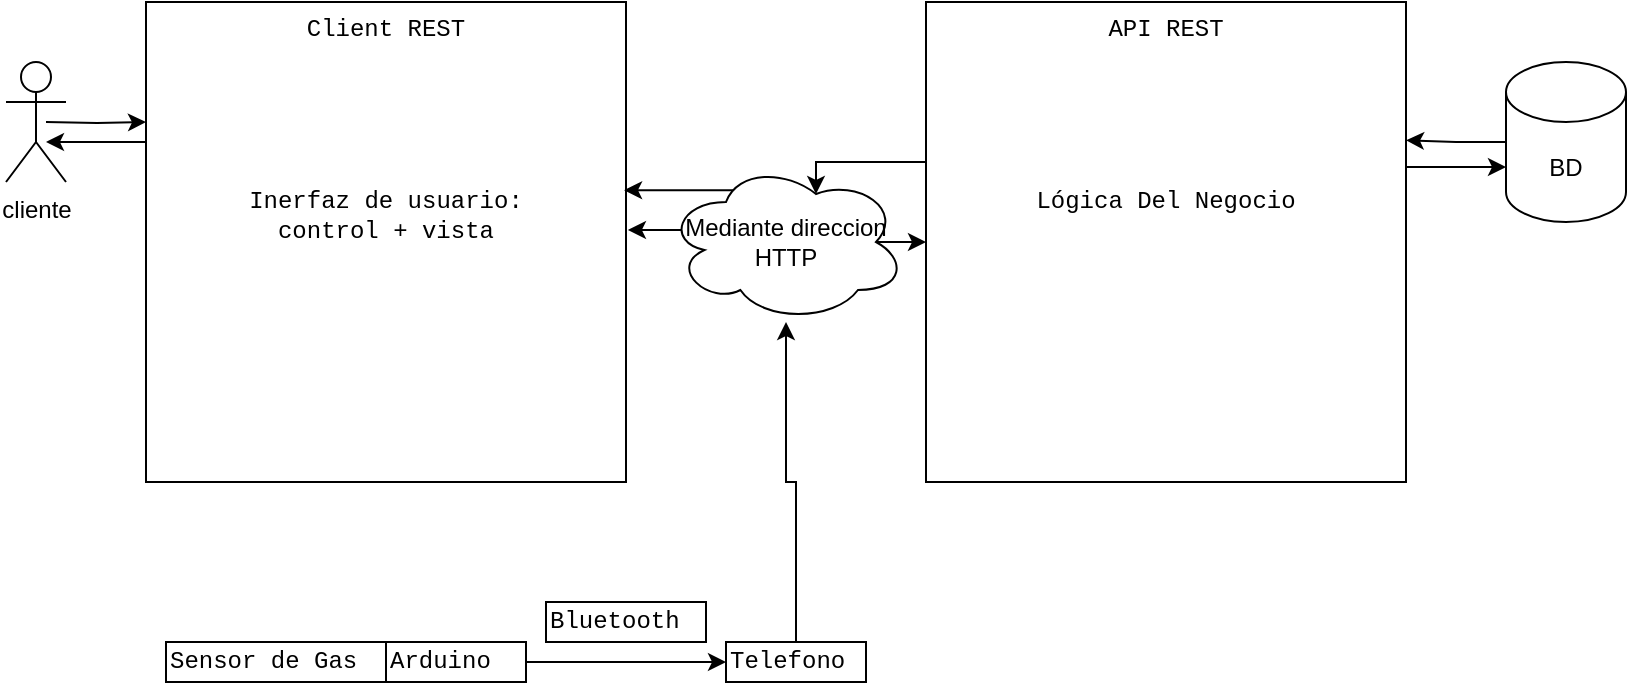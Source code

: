 <mxfile version="15.2.7" type="device"><diagram id="WvUj5c821sfe0WN2IjaG" name="Pàgina-1"><mxGraphModel dx="1422" dy="822" grid="1" gridSize="10" guides="1" tooltips="1" connect="1" arrows="1" fold="1" page="1" pageScale="1" pageWidth="827" pageHeight="1169" math="0" shadow="0"><root><mxCell id="0"/><mxCell id="1" parent="0"/><mxCell id="uwL-fPap4KWdC1XefgwC-17" style="edgeStyle=orthogonalEdgeStyle;rounded=0;orthogonalLoop=1;jettySize=auto;html=1;" edge="1" parent="1" source="uwL-fPap4KWdC1XefgwC-1"><mxGeometry relative="1" as="geometry"><mxPoint x="80" y="770" as="targetPoint"/><Array as="points"><mxPoint x="120" y="770"/><mxPoint x="120" y="770"/></Array></mxGeometry></mxCell><mxCell id="uwL-fPap4KWdC1XefgwC-1" value="Client REST&lt;br&gt;&lt;br&gt;&lt;br&gt;&lt;br&gt;&lt;br&gt;&lt;br&gt;Inerfaz de usuario:&lt;br&gt;control + vista" style="whiteSpace=wrap;html=1;aspect=fixed;fontFamily=Courier New;align=center;verticalAlign=top;" vertex="1" parent="1"><mxGeometry x="130" y="700" width="240" height="240" as="geometry"/></mxCell><mxCell id="uwL-fPap4KWdC1XefgwC-16" style="edgeStyle=orthogonalEdgeStyle;rounded=0;orthogonalLoop=1;jettySize=auto;html=1;entryX=0;entryY=0.25;entryDx=0;entryDy=0;" edge="1" parent="1" target="uwL-fPap4KWdC1XefgwC-1"><mxGeometry relative="1" as="geometry"><mxPoint x="80" y="760" as="sourcePoint"/></mxGeometry></mxCell><mxCell id="uwL-fPap4KWdC1XefgwC-2" value="cliente" style="shape=umlActor;verticalLabelPosition=bottom;verticalAlign=top;html=1;outlineConnect=0;" vertex="1" parent="1"><mxGeometry x="60" y="730" width="30" height="60" as="geometry"/></mxCell><mxCell id="uwL-fPap4KWdC1XefgwC-3" value="Sensor de Gas" style="rounded=0;whiteSpace=wrap;html=1;autosize=1;fontFamily=Courier New;align=left;" vertex="1" parent="1"><mxGeometry x="140" y="1020" width="110" height="20" as="geometry"/></mxCell><mxCell id="uwL-fPap4KWdC1XefgwC-4" style="edgeStyle=orthogonalEdgeStyle;rounded=0;orthogonalLoop=1;jettySize=auto;html=1;exitX=1;exitY=0.5;exitDx=0;exitDy=0;entryX=0;entryY=0.5;entryDx=0;entryDy=0;" edge="1" parent="1" source="uwL-fPap4KWdC1XefgwC-5" target="uwL-fPap4KWdC1XefgwC-7"><mxGeometry relative="1" as="geometry"/></mxCell><mxCell id="uwL-fPap4KWdC1XefgwC-5" value="Arduino" style="rounded=0;whiteSpace=wrap;html=1;autosize=1;fontFamily=Courier New;align=left;" vertex="1" parent="1"><mxGeometry x="250" y="1020" width="70" height="20" as="geometry"/></mxCell><mxCell id="uwL-fPap4KWdC1XefgwC-6" style="edgeStyle=orthogonalEdgeStyle;rounded=0;orthogonalLoop=1;jettySize=auto;html=1;" edge="1" parent="1" source="uwL-fPap4KWdC1XefgwC-7" target="uwL-fPap4KWdC1XefgwC-9"><mxGeometry relative="1" as="geometry"/></mxCell><mxCell id="uwL-fPap4KWdC1XefgwC-7" value="Telefono" style="rounded=0;whiteSpace=wrap;html=1;autosize=1;fontFamily=Courier New;align=left;" vertex="1" parent="1"><mxGeometry x="420" y="1020" width="70" height="20" as="geometry"/></mxCell><mxCell id="uwL-fPap4KWdC1XefgwC-8" value="Bluetooth" style="rounded=0;whiteSpace=wrap;html=1;autosize=1;fontFamily=Courier New;align=left;" vertex="1" parent="1"><mxGeometry x="330" y="1000" width="80" height="20" as="geometry"/></mxCell><mxCell id="uwL-fPap4KWdC1XefgwC-11" style="edgeStyle=orthogonalEdgeStyle;rounded=0;orthogonalLoop=1;jettySize=auto;html=1;exitX=0.07;exitY=0.4;exitDx=0;exitDy=0;exitPerimeter=0;entryX=1.004;entryY=0.475;entryDx=0;entryDy=0;entryPerimeter=0;" edge="1" parent="1" source="uwL-fPap4KWdC1XefgwC-9" target="uwL-fPap4KWdC1XefgwC-1"><mxGeometry relative="1" as="geometry"><Array as="points"><mxPoint x="398" y="814"/></Array></mxGeometry></mxCell><mxCell id="uwL-fPap4KWdC1XefgwC-12" style="edgeStyle=orthogonalEdgeStyle;rounded=0;orthogonalLoop=1;jettySize=auto;html=1;exitX=0.875;exitY=0.5;exitDx=0;exitDy=0;exitPerimeter=0;entryX=0;entryY=0.5;entryDx=0;entryDy=0;" edge="1" parent="1" source="uwL-fPap4KWdC1XefgwC-9" target="uwL-fPap4KWdC1XefgwC-10"><mxGeometry relative="1" as="geometry"/></mxCell><mxCell id="uwL-fPap4KWdC1XefgwC-14" style="edgeStyle=orthogonalEdgeStyle;rounded=0;orthogonalLoop=1;jettySize=auto;html=1;exitX=0.4;exitY=0.1;exitDx=0;exitDy=0;exitPerimeter=0;entryX=0.996;entryY=0.392;entryDx=0;entryDy=0;entryPerimeter=0;" edge="1" parent="1" source="uwL-fPap4KWdC1XefgwC-9" target="uwL-fPap4KWdC1XefgwC-1"><mxGeometry relative="1" as="geometry"><Array as="points"><mxPoint x="438" y="794"/></Array></mxGeometry></mxCell><mxCell id="uwL-fPap4KWdC1XefgwC-9" value="Mediante direccion&lt;br&gt;HTTP" style="ellipse;shape=cloud;whiteSpace=wrap;html=1;" vertex="1" parent="1"><mxGeometry x="390" y="780" width="120" height="80" as="geometry"/></mxCell><mxCell id="uwL-fPap4KWdC1XefgwC-13" style="edgeStyle=orthogonalEdgeStyle;rounded=0;orthogonalLoop=1;jettySize=auto;html=1;exitX=0;exitY=0.25;exitDx=0;exitDy=0;entryX=0.625;entryY=0.2;entryDx=0;entryDy=0;entryPerimeter=0;" edge="1" parent="1" source="uwL-fPap4KWdC1XefgwC-10" target="uwL-fPap4KWdC1XefgwC-9"><mxGeometry relative="1" as="geometry"><Array as="points"><mxPoint x="520" y="780"/><mxPoint x="465" y="780"/></Array></mxGeometry></mxCell><mxCell id="uwL-fPap4KWdC1XefgwC-20" style="edgeStyle=orthogonalEdgeStyle;rounded=0;orthogonalLoop=1;jettySize=auto;html=1;entryX=0;entryY=0;entryDx=0;entryDy=52.5;entryPerimeter=0;" edge="1" parent="1" source="uwL-fPap4KWdC1XefgwC-10" target="uwL-fPap4KWdC1XefgwC-18"><mxGeometry relative="1" as="geometry"><Array as="points"><mxPoint x="785" y="783"/></Array></mxGeometry></mxCell><mxCell id="uwL-fPap4KWdC1XefgwC-10" value="API REST&lt;br&gt;&lt;br&gt;&lt;br&gt;&lt;br&gt;&lt;br&gt;&lt;br&gt;Lógica Del Negocio" style="whiteSpace=wrap;html=1;aspect=fixed;fontFamily=Courier New;align=center;verticalAlign=top;" vertex="1" parent="1"><mxGeometry x="520" y="700" width="240" height="240" as="geometry"/></mxCell><mxCell id="uwL-fPap4KWdC1XefgwC-19" style="edgeStyle=orthogonalEdgeStyle;rounded=0;orthogonalLoop=1;jettySize=auto;html=1;entryX=1;entryY=0.288;entryDx=0;entryDy=0;entryPerimeter=0;" edge="1" parent="1" source="uwL-fPap4KWdC1XefgwC-18" target="uwL-fPap4KWdC1XefgwC-10"><mxGeometry relative="1" as="geometry"/></mxCell><mxCell id="uwL-fPap4KWdC1XefgwC-18" value="BD" style="shape=cylinder3;whiteSpace=wrap;html=1;boundedLbl=1;backgroundOutline=1;size=15;" vertex="1" parent="1"><mxGeometry x="810" y="730" width="60" height="80" as="geometry"/></mxCell></root></mxGraphModel></diagram></mxfile>